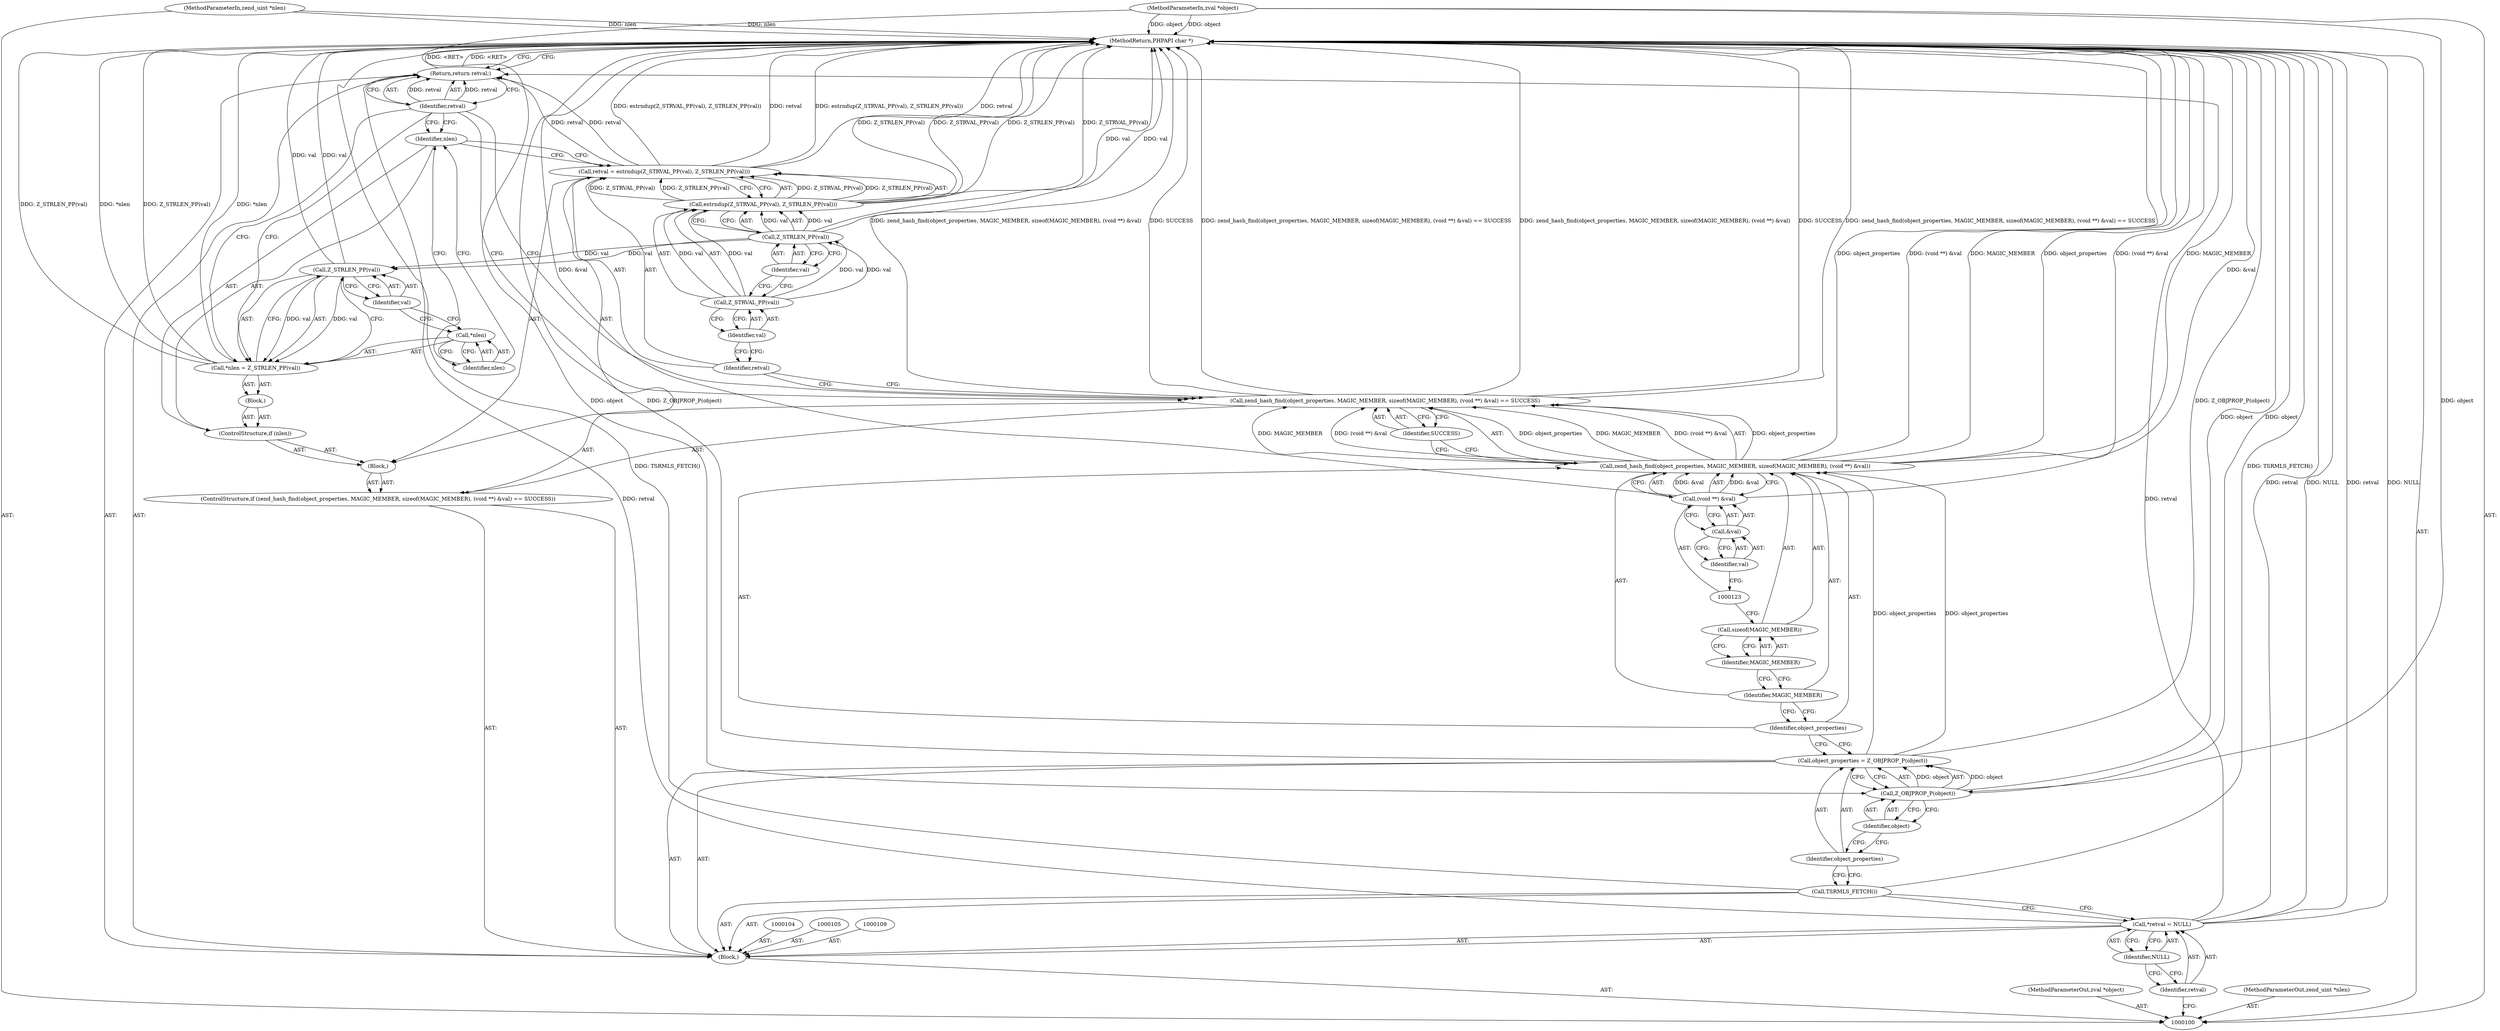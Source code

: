 digraph "1_php_fb83c76deec58f1fab17c350f04c9f042e5977d1" {
"1000145" [label="(MethodReturn,PHPAPI char *)"];
"1000101" [label="(MethodParameterIn,zval *object)"];
"1000209" [label="(MethodParameterOut,zval *object)"];
"1000102" [label="(MethodParameterIn,zend_uint *nlen)"];
"1000210" [label="(MethodParameterOut,zend_uint *nlen)"];
"1000126" [label="(Identifier,SUCCESS)"];
"1000127" [label="(Block,)"];
"1000116" [label="(Call,zend_hash_find(object_properties, MAGIC_MEMBER, sizeof(MAGIC_MEMBER), (void **) &val) == SUCCESS)"];
"1000117" [label="(Call,zend_hash_find(object_properties, MAGIC_MEMBER, sizeof(MAGIC_MEMBER), (void **) &val))"];
"1000118" [label="(Identifier,object_properties)"];
"1000119" [label="(Identifier,MAGIC_MEMBER)"];
"1000120" [label="(Call,sizeof(MAGIC_MEMBER))"];
"1000121" [label="(Identifier,MAGIC_MEMBER)"];
"1000115" [label="(ControlStructure,if (zend_hash_find(object_properties, MAGIC_MEMBER, sizeof(MAGIC_MEMBER), (void **) &val) == SUCCESS))"];
"1000122" [label="(Call,(void **) &val)"];
"1000124" [label="(Call,&val)"];
"1000125" [label="(Identifier,val)"];
"1000128" [label="(Call,retval = estrndup(Z_STRVAL_PP(val), Z_STRLEN_PP(val)))"];
"1000129" [label="(Identifier,retval)"];
"1000130" [label="(Call,estrndup(Z_STRVAL_PP(val), Z_STRLEN_PP(val)))"];
"1000131" [label="(Call,Z_STRVAL_PP(val))"];
"1000132" [label="(Identifier,val)"];
"1000133" [label="(Call,Z_STRLEN_PP(val))"];
"1000134" [label="(Identifier,val)"];
"1000135" [label="(ControlStructure,if (nlen))"];
"1000136" [label="(Identifier,nlen)"];
"1000137" [label="(Block,)"];
"1000141" [label="(Call,Z_STRLEN_PP(val))"];
"1000142" [label="(Identifier,val)"];
"1000138" [label="(Call,*nlen = Z_STRLEN_PP(val))"];
"1000139" [label="(Call,*nlen)"];
"1000140" [label="(Identifier,nlen)"];
"1000143" [label="(Return,return retval;)"];
"1000144" [label="(Identifier,retval)"];
"1000103" [label="(Block,)"];
"1000108" [label="(Identifier,NULL)"];
"1000106" [label="(Call,*retval = NULL)"];
"1000107" [label="(Identifier,retval)"];
"1000110" [label="(Call,TSRMLS_FETCH())"];
"1000113" [label="(Call,Z_OBJPROP_P(object))"];
"1000114" [label="(Identifier,object)"];
"1000111" [label="(Call,object_properties = Z_OBJPROP_P(object))"];
"1000112" [label="(Identifier,object_properties)"];
"1000145" -> "1000100"  [label="AST: "];
"1000145" -> "1000143"  [label="CFG: "];
"1000116" -> "1000145"  [label="DDG: zend_hash_find(object_properties, MAGIC_MEMBER, sizeof(MAGIC_MEMBER), (void **) &val)"];
"1000116" -> "1000145"  [label="DDG: SUCCESS"];
"1000116" -> "1000145"  [label="DDG: zend_hash_find(object_properties, MAGIC_MEMBER, sizeof(MAGIC_MEMBER), (void **) &val) == SUCCESS"];
"1000141" -> "1000145"  [label="DDG: val"];
"1000106" -> "1000145"  [label="DDG: NULL"];
"1000106" -> "1000145"  [label="DDG: retval"];
"1000113" -> "1000145"  [label="DDG: object"];
"1000117" -> "1000145"  [label="DDG: object_properties"];
"1000117" -> "1000145"  [label="DDG: (void **) &val"];
"1000117" -> "1000145"  [label="DDG: MAGIC_MEMBER"];
"1000128" -> "1000145"  [label="DDG: estrndup(Z_STRVAL_PP(val), Z_STRLEN_PP(val))"];
"1000128" -> "1000145"  [label="DDG: retval"];
"1000138" -> "1000145"  [label="DDG: Z_STRLEN_PP(val)"];
"1000138" -> "1000145"  [label="DDG: *nlen"];
"1000133" -> "1000145"  [label="DDG: val"];
"1000130" -> "1000145"  [label="DDG: Z_STRLEN_PP(val)"];
"1000130" -> "1000145"  [label="DDG: Z_STRVAL_PP(val)"];
"1000102" -> "1000145"  [label="DDG: nlen"];
"1000111" -> "1000145"  [label="DDG: Z_OBJPROP_P(object)"];
"1000101" -> "1000145"  [label="DDG: object"];
"1000110" -> "1000145"  [label="DDG: TSRMLS_FETCH()"];
"1000122" -> "1000145"  [label="DDG: &val"];
"1000143" -> "1000145"  [label="DDG: <RET>"];
"1000101" -> "1000100"  [label="AST: "];
"1000101" -> "1000145"  [label="DDG: object"];
"1000101" -> "1000113"  [label="DDG: object"];
"1000209" -> "1000100"  [label="AST: "];
"1000102" -> "1000100"  [label="AST: "];
"1000102" -> "1000145"  [label="DDG: nlen"];
"1000210" -> "1000100"  [label="AST: "];
"1000126" -> "1000116"  [label="AST: "];
"1000126" -> "1000117"  [label="CFG: "];
"1000116" -> "1000126"  [label="CFG: "];
"1000127" -> "1000115"  [label="AST: "];
"1000128" -> "1000127"  [label="AST: "];
"1000135" -> "1000127"  [label="AST: "];
"1000116" -> "1000115"  [label="AST: "];
"1000116" -> "1000126"  [label="CFG: "];
"1000117" -> "1000116"  [label="AST: "];
"1000126" -> "1000116"  [label="AST: "];
"1000129" -> "1000116"  [label="CFG: "];
"1000144" -> "1000116"  [label="CFG: "];
"1000116" -> "1000145"  [label="DDG: zend_hash_find(object_properties, MAGIC_MEMBER, sizeof(MAGIC_MEMBER), (void **) &val)"];
"1000116" -> "1000145"  [label="DDG: SUCCESS"];
"1000116" -> "1000145"  [label="DDG: zend_hash_find(object_properties, MAGIC_MEMBER, sizeof(MAGIC_MEMBER), (void **) &val) == SUCCESS"];
"1000117" -> "1000116"  [label="DDG: object_properties"];
"1000117" -> "1000116"  [label="DDG: MAGIC_MEMBER"];
"1000117" -> "1000116"  [label="DDG: (void **) &val"];
"1000117" -> "1000116"  [label="AST: "];
"1000117" -> "1000122"  [label="CFG: "];
"1000118" -> "1000117"  [label="AST: "];
"1000119" -> "1000117"  [label="AST: "];
"1000120" -> "1000117"  [label="AST: "];
"1000122" -> "1000117"  [label="AST: "];
"1000126" -> "1000117"  [label="CFG: "];
"1000117" -> "1000145"  [label="DDG: object_properties"];
"1000117" -> "1000145"  [label="DDG: (void **) &val"];
"1000117" -> "1000145"  [label="DDG: MAGIC_MEMBER"];
"1000117" -> "1000116"  [label="DDG: object_properties"];
"1000117" -> "1000116"  [label="DDG: MAGIC_MEMBER"];
"1000117" -> "1000116"  [label="DDG: (void **) &val"];
"1000111" -> "1000117"  [label="DDG: object_properties"];
"1000122" -> "1000117"  [label="DDG: &val"];
"1000118" -> "1000117"  [label="AST: "];
"1000118" -> "1000111"  [label="CFG: "];
"1000119" -> "1000118"  [label="CFG: "];
"1000119" -> "1000117"  [label="AST: "];
"1000119" -> "1000118"  [label="CFG: "];
"1000121" -> "1000119"  [label="CFG: "];
"1000120" -> "1000117"  [label="AST: "];
"1000120" -> "1000121"  [label="CFG: "];
"1000121" -> "1000120"  [label="AST: "];
"1000123" -> "1000120"  [label="CFG: "];
"1000121" -> "1000120"  [label="AST: "];
"1000121" -> "1000119"  [label="CFG: "];
"1000120" -> "1000121"  [label="CFG: "];
"1000115" -> "1000103"  [label="AST: "];
"1000116" -> "1000115"  [label="AST: "];
"1000127" -> "1000115"  [label="AST: "];
"1000122" -> "1000117"  [label="AST: "];
"1000122" -> "1000124"  [label="CFG: "];
"1000123" -> "1000122"  [label="AST: "];
"1000124" -> "1000122"  [label="AST: "];
"1000117" -> "1000122"  [label="CFG: "];
"1000122" -> "1000145"  [label="DDG: &val"];
"1000122" -> "1000117"  [label="DDG: &val"];
"1000124" -> "1000122"  [label="AST: "];
"1000124" -> "1000125"  [label="CFG: "];
"1000125" -> "1000124"  [label="AST: "];
"1000122" -> "1000124"  [label="CFG: "];
"1000125" -> "1000124"  [label="AST: "];
"1000125" -> "1000123"  [label="CFG: "];
"1000124" -> "1000125"  [label="CFG: "];
"1000128" -> "1000127"  [label="AST: "];
"1000128" -> "1000130"  [label="CFG: "];
"1000129" -> "1000128"  [label="AST: "];
"1000130" -> "1000128"  [label="AST: "];
"1000136" -> "1000128"  [label="CFG: "];
"1000128" -> "1000145"  [label="DDG: estrndup(Z_STRVAL_PP(val), Z_STRLEN_PP(val))"];
"1000128" -> "1000145"  [label="DDG: retval"];
"1000130" -> "1000128"  [label="DDG: Z_STRVAL_PP(val)"];
"1000130" -> "1000128"  [label="DDG: Z_STRLEN_PP(val)"];
"1000128" -> "1000143"  [label="DDG: retval"];
"1000129" -> "1000128"  [label="AST: "];
"1000129" -> "1000116"  [label="CFG: "];
"1000132" -> "1000129"  [label="CFG: "];
"1000130" -> "1000128"  [label="AST: "];
"1000130" -> "1000133"  [label="CFG: "];
"1000131" -> "1000130"  [label="AST: "];
"1000133" -> "1000130"  [label="AST: "];
"1000128" -> "1000130"  [label="CFG: "];
"1000130" -> "1000145"  [label="DDG: Z_STRLEN_PP(val)"];
"1000130" -> "1000145"  [label="DDG: Z_STRVAL_PP(val)"];
"1000130" -> "1000128"  [label="DDG: Z_STRVAL_PP(val)"];
"1000130" -> "1000128"  [label="DDG: Z_STRLEN_PP(val)"];
"1000131" -> "1000130"  [label="DDG: val"];
"1000133" -> "1000130"  [label="DDG: val"];
"1000131" -> "1000130"  [label="AST: "];
"1000131" -> "1000132"  [label="CFG: "];
"1000132" -> "1000131"  [label="AST: "];
"1000134" -> "1000131"  [label="CFG: "];
"1000131" -> "1000130"  [label="DDG: val"];
"1000131" -> "1000133"  [label="DDG: val"];
"1000132" -> "1000131"  [label="AST: "];
"1000132" -> "1000129"  [label="CFG: "];
"1000131" -> "1000132"  [label="CFG: "];
"1000133" -> "1000130"  [label="AST: "];
"1000133" -> "1000134"  [label="CFG: "];
"1000134" -> "1000133"  [label="AST: "];
"1000130" -> "1000133"  [label="CFG: "];
"1000133" -> "1000145"  [label="DDG: val"];
"1000133" -> "1000130"  [label="DDG: val"];
"1000131" -> "1000133"  [label="DDG: val"];
"1000133" -> "1000141"  [label="DDG: val"];
"1000134" -> "1000133"  [label="AST: "];
"1000134" -> "1000131"  [label="CFG: "];
"1000133" -> "1000134"  [label="CFG: "];
"1000135" -> "1000127"  [label="AST: "];
"1000136" -> "1000135"  [label="AST: "];
"1000137" -> "1000135"  [label="AST: "];
"1000136" -> "1000135"  [label="AST: "];
"1000136" -> "1000128"  [label="CFG: "];
"1000140" -> "1000136"  [label="CFG: "];
"1000144" -> "1000136"  [label="CFG: "];
"1000137" -> "1000135"  [label="AST: "];
"1000138" -> "1000137"  [label="AST: "];
"1000141" -> "1000138"  [label="AST: "];
"1000141" -> "1000142"  [label="CFG: "];
"1000142" -> "1000141"  [label="AST: "];
"1000138" -> "1000141"  [label="CFG: "];
"1000141" -> "1000145"  [label="DDG: val"];
"1000141" -> "1000138"  [label="DDG: val"];
"1000133" -> "1000141"  [label="DDG: val"];
"1000142" -> "1000141"  [label="AST: "];
"1000142" -> "1000139"  [label="CFG: "];
"1000141" -> "1000142"  [label="CFG: "];
"1000138" -> "1000137"  [label="AST: "];
"1000138" -> "1000141"  [label="CFG: "];
"1000139" -> "1000138"  [label="AST: "];
"1000141" -> "1000138"  [label="AST: "];
"1000144" -> "1000138"  [label="CFG: "];
"1000138" -> "1000145"  [label="DDG: Z_STRLEN_PP(val)"];
"1000138" -> "1000145"  [label="DDG: *nlen"];
"1000141" -> "1000138"  [label="DDG: val"];
"1000139" -> "1000138"  [label="AST: "];
"1000139" -> "1000140"  [label="CFG: "];
"1000140" -> "1000139"  [label="AST: "];
"1000142" -> "1000139"  [label="CFG: "];
"1000140" -> "1000139"  [label="AST: "];
"1000140" -> "1000136"  [label="CFG: "];
"1000139" -> "1000140"  [label="CFG: "];
"1000143" -> "1000103"  [label="AST: "];
"1000143" -> "1000144"  [label="CFG: "];
"1000144" -> "1000143"  [label="AST: "];
"1000145" -> "1000143"  [label="CFG: "];
"1000143" -> "1000145"  [label="DDG: <RET>"];
"1000144" -> "1000143"  [label="DDG: retval"];
"1000106" -> "1000143"  [label="DDG: retval"];
"1000128" -> "1000143"  [label="DDG: retval"];
"1000144" -> "1000143"  [label="AST: "];
"1000144" -> "1000138"  [label="CFG: "];
"1000144" -> "1000136"  [label="CFG: "];
"1000144" -> "1000116"  [label="CFG: "];
"1000143" -> "1000144"  [label="CFG: "];
"1000144" -> "1000143"  [label="DDG: retval"];
"1000103" -> "1000100"  [label="AST: "];
"1000104" -> "1000103"  [label="AST: "];
"1000105" -> "1000103"  [label="AST: "];
"1000106" -> "1000103"  [label="AST: "];
"1000109" -> "1000103"  [label="AST: "];
"1000110" -> "1000103"  [label="AST: "];
"1000111" -> "1000103"  [label="AST: "];
"1000115" -> "1000103"  [label="AST: "];
"1000143" -> "1000103"  [label="AST: "];
"1000108" -> "1000106"  [label="AST: "];
"1000108" -> "1000107"  [label="CFG: "];
"1000106" -> "1000108"  [label="CFG: "];
"1000106" -> "1000103"  [label="AST: "];
"1000106" -> "1000108"  [label="CFG: "];
"1000107" -> "1000106"  [label="AST: "];
"1000108" -> "1000106"  [label="AST: "];
"1000110" -> "1000106"  [label="CFG: "];
"1000106" -> "1000145"  [label="DDG: NULL"];
"1000106" -> "1000145"  [label="DDG: retval"];
"1000106" -> "1000143"  [label="DDG: retval"];
"1000107" -> "1000106"  [label="AST: "];
"1000107" -> "1000100"  [label="CFG: "];
"1000108" -> "1000107"  [label="CFG: "];
"1000110" -> "1000103"  [label="AST: "];
"1000110" -> "1000106"  [label="CFG: "];
"1000112" -> "1000110"  [label="CFG: "];
"1000110" -> "1000145"  [label="DDG: TSRMLS_FETCH()"];
"1000113" -> "1000111"  [label="AST: "];
"1000113" -> "1000114"  [label="CFG: "];
"1000114" -> "1000113"  [label="AST: "];
"1000111" -> "1000113"  [label="CFG: "];
"1000113" -> "1000145"  [label="DDG: object"];
"1000113" -> "1000111"  [label="DDG: object"];
"1000101" -> "1000113"  [label="DDG: object"];
"1000114" -> "1000113"  [label="AST: "];
"1000114" -> "1000112"  [label="CFG: "];
"1000113" -> "1000114"  [label="CFG: "];
"1000111" -> "1000103"  [label="AST: "];
"1000111" -> "1000113"  [label="CFG: "];
"1000112" -> "1000111"  [label="AST: "];
"1000113" -> "1000111"  [label="AST: "];
"1000118" -> "1000111"  [label="CFG: "];
"1000111" -> "1000145"  [label="DDG: Z_OBJPROP_P(object)"];
"1000113" -> "1000111"  [label="DDG: object"];
"1000111" -> "1000117"  [label="DDG: object_properties"];
"1000112" -> "1000111"  [label="AST: "];
"1000112" -> "1000110"  [label="CFG: "];
"1000114" -> "1000112"  [label="CFG: "];
}
